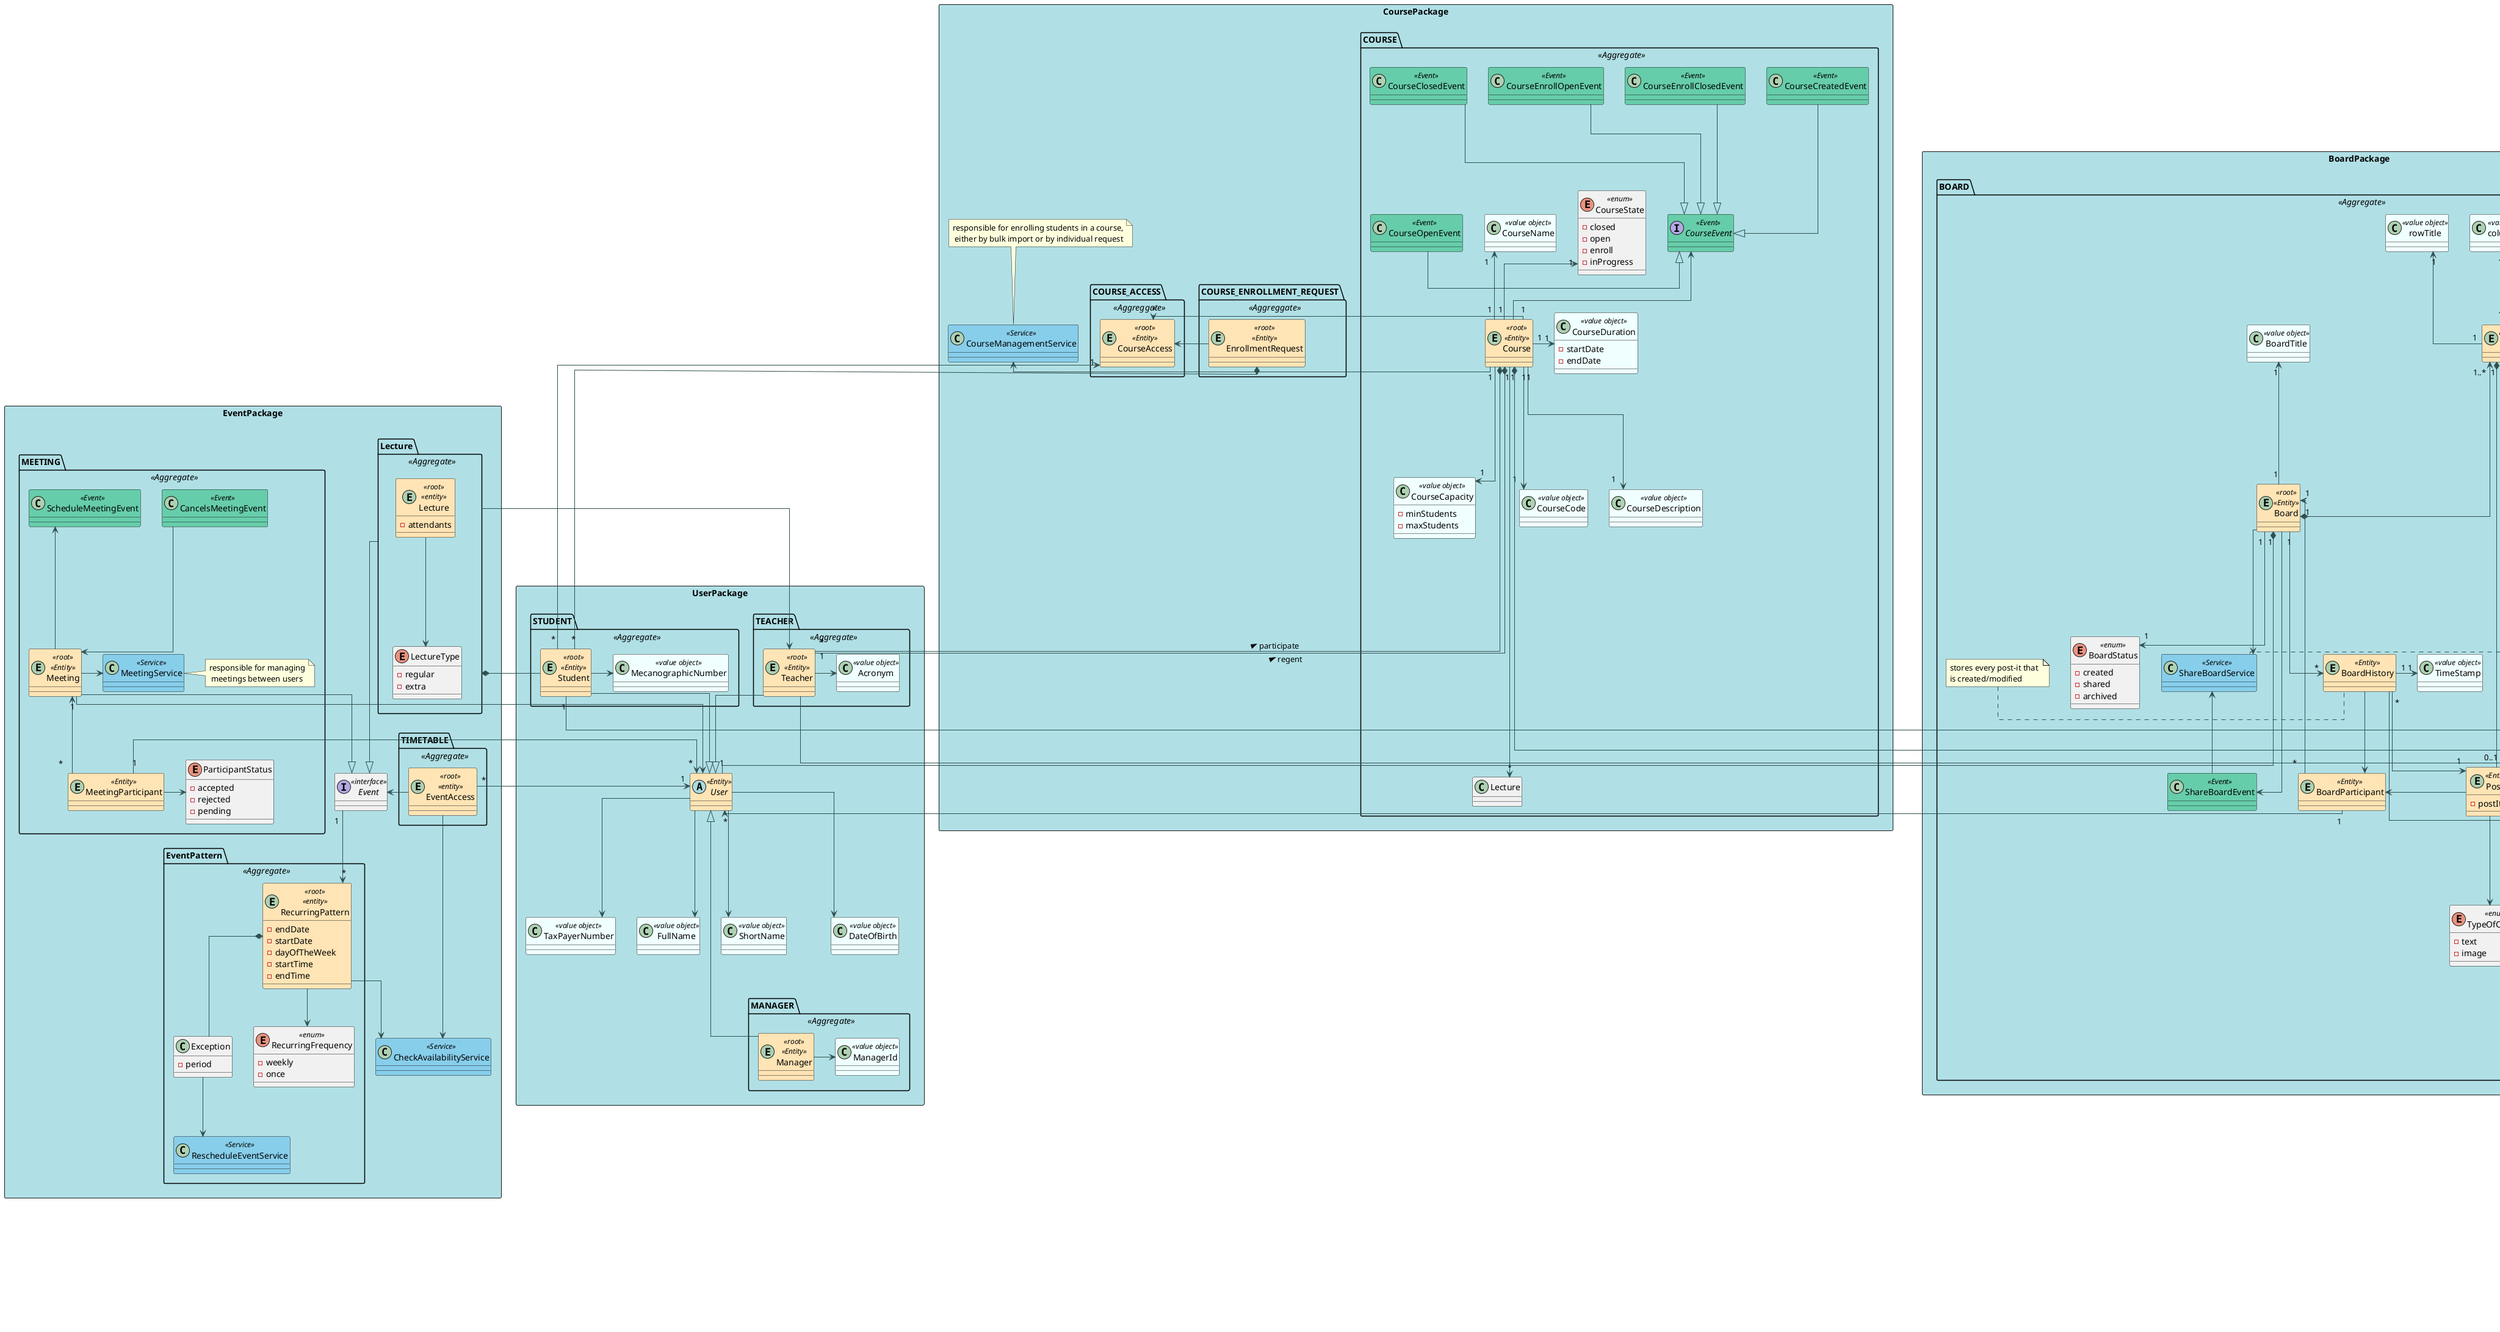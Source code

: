 @startuml

skinparam linetype ortho
skinparam Shadowing False

skinparam class {
    BackgroundColor<<Entity>> Moccasin
    BackgroundColor<<value object>> Azure
    BackgroundColor<<Event>> MediumAquaMarine
    BackgroundColor<<Service>> SkyBlue
    ArrowColor DarkSlateGrey
}

skinparam package {
    BackgroundColor PowderBlue
    packageLayout grid
    packageColumn 2
}


package UserPackage <<rectangle>>{
    abstract User <<Entity>>

    class DateOfBirth <<value object>>
    class TaxPayerNumber <<value object>>
    class FullName <<value object>>
    class ShortName <<value object>>

    User  -->  FullName
    User  -->  ShortName
    User  -->  DateOfBirth
    User  -->  TaxPayerNumber

    package TEACHER <<Aggregate>> {
        entity Teacher <<root>> <<Entity>>
        class Acronym <<value object>>

        Teacher  ->  Acronym
    }


    package MANAGER <<Aggregate>> {
        entity Manager <<root>> <<Entity>>
        class ManagerId <<value object>>

        Manager  ->  ManagerId
    }


    package STUDENT <<Aggregate>> {
        entity Student <<root>> <<Entity>>
        class MecanographicNumber <<value object>>

        Student  ->  MecanographicNumber
    }

    Manager  -up--|>  User
    Teacher  --|>  User
    Student  --|>  User
}

package CoursePackage <<Rectangle>> {
    package COURSE <<Aggregate>> {
        entity Course <<root>> <<Entity>>

        class CourseCode <<value object>>

        class CourseName <<value object>>

        class CourseDescription <<value object>>

        class CourseDuration <<value object>>{
            - startDate
            - endDate
        }

        enum CourseState <<enum>>{
            - closed
            - open
            - enroll
            - inProgress
        }

        class CourseCapacity <<value object>> {
            -minStudents
            -maxStudents
        }

        interface CourseEvent <<Event>>

        class CourseClosedEvent <<Event>>
        class CourseOpenEvent <<Event>>
        class CourseEnrollOpenEvent <<Event>>
        class CourseEnrollClosedEvent <<Event>>
        class CourseCreatedEvent <<Event>>

        Course "1" -down-> "1" CourseCode
        Course "1" -up-> "1" CourseName
        Course "1" -up-> "1" CourseState
        Course "1" -down-> "1" CourseDescription
        Course "1" -down-> "1" CourseCapacity
        Course -up-> CourseEvent
        Course "1" ----> "*" Lecture
        CourseEvent <|-up-- CourseClosedEvent
        CourseEvent <|-left-- CourseOpenEvent
        CourseEvent <|-up-- CourseEnrollOpenEvent
        CourseEvent <|-up-- CourseEnrollClosedEvent
        CourseEvent <|-up-- CourseCreatedEvent
        Course "1" -> "1" CourseDuration
    }

    package COURSE_ACCESS <<Aggreggate>>{
        entity CourseAccess <<root>> <<Entity>>
        Course "1" -> "*" CourseAccess
        Student "*" -> "1" CourseAccess
    }

    package COURSE_ENROLLMENT_REQUEST <<Aggreggate>>{
        entity EnrollmentRequest <<root>> <<Entity>>

        EnrollmentRequest  *-- "*" Student
        EnrollmentRequest -> CourseAccess
    }

    Teacher "*" -up--* Course : participate >
    Teacher "1" -up--* Course : regent >

    class CourseManagementService <<Service>>
    Course -> CourseManagementService
    note top: responsible for enrolling students in a course,\n either by bulk import or by individual request

}

package ExamPackage <<Rectangle>> {

    interface Exam <<interface>>{
        - examSections()
        - feedbackType()
        - gradingType()
    }

    package RegularExam <<Aggregate>> {
        entity RegularExam <<root>> <<Entity>>

        class ExamDate <<value object>> {
            -openDate
            -closeDate
        }

        class ClosingEvent <<Event>>

        class ExamTitle <<value object>>
        class HeaderDescription <<value object>>
        class ExamHeader <<value object>>





        enum FeedbackType <<value object>> {
            - none
            - onSubmission
            - afterClosing
        }

        enum GradeType <<value object>> {
            - none
            - onSubmission
            - afterClosing
        }

    }

    class ExamSection <<value object>>{
        - description
    }

    package FormativeExam <<Aggregate>> {
        entity FormativeExam <<root>> <<entity>>
        note right: feedback and grading are always on submission


    }

    package FormativeExamSpecification <<Aggregate>> {
        entity FormativeExamSpecification <<root>> <<entity>>


        class FormativeExamTitle <<value object>>
        class FormativeExamDescription <<value object>>
        class FormativeExamSection <<value object>>{
            - description
        }
    }


    package ExamQuestion <<Aggregate>> {
        entity Question <<root>> <<entity>> {
            -description
            -solution
        }

        class QuestionFeedback <<value object>>

        enum QuestionType <<enum>> {
            - matching
            - multipleChoices
            - shortAnswer
            - numerical
            - selectMissingWord
            - true/False
        }

        QuestionType "1..*" ---> "1" FormativeExamSection
    }

    package EXAM_RESULT <<Aggregate>> {
        entity ExamResult <<root>> <<Entity>>

        class ExamGrade <<value object>>
        class ExamFeedback <<value object>>
    }

    class SubmissionEvent <<Event>>
    class ExamGradingService <<Service>>

    FormativeExamSpecification "1" --down-> "0..1" FormativeExamDescription
    FormativeExamSpecification "1" --> "1" FormativeExamTitle
    FormativeExamSpecification "1" -up-> "*" FormativeExamSection
    FormativeExamSpecification "1" -up---> "0..*" FormativeExam

    ExamHeader "1" -right--> "0..1" HeaderDescription
    ExamHeader "1" -down-> "1" FeedbackType
    ExamHeader "1" -down-> "1" GradeType


    RegularExam "1" -up-> "1" ExamTitle
    RegularExam "1" -down--> "1" ExamHeader
    RegularExam "1" -up-> "1..*" ExamSection
    FormativeExam "1" --> "1..*" ExamSection

    ExamSection "1" -up--> "1..*" Question

    Question "1" -up> "1" QuestionType
    Question "1" -> "0..*" QuestionFeedback

    RegularExam "1" -> "1" ExamDate

    /' curso liga se a exame '/

    ClosingEvent <-up-- RegularExam
    SubmissionEvent -> ExamGradingService
    Exam --> SubmissionEvent

    ExamGradingService "1" ---up--> "1" ExamResult

    ExamResult "1" -up-> "1" ExamGrade
    ExamResult "1" -> "1" ExamFeedback

    Course "1" *-- "0..*" Exam

    ClosingEvent -> ExamGradingService
    note bottom: responsible for auto-correcting\nand grading the exam

    Student "1" -right-> "0..1" ExamResult
    Teacher -->  RegularExam

    RegularExam -|> Exam
    FormativeExam -|> Exam
}

package BoardPackage <<Rectangle>> {
    package BOARD <<Aggregate>> {

        entity Board <<root>> <<Entity>>
        class BoardTitle <<value object>>

        enum BoardStatus <<enum>>{
            - created
            - shared
            - archived
        }

        entity Cell <<Entity>>{
        }

        class rowTitle <<value object>>
        class columnTitle <<value object>>
        class header <<value object>>

        entity BoardHistory <<Entity>>
        note left : stores every post-it that \nis created/modified

        class TimeStamp <<value object>>

        entity PostIt <<Entity>> {
            - postItId
        }
        note right: Image or text

        enum TypeOfContent <<enum>>{
            - text
            - image
        }
        PostIt --> TypeOfContent

        entity  BoardParticipant <<Entity>>

        class ShareBoardEvent <<Event>>

        class CommitPostItEvent <<Event>>
        note bottom : event triggered when\npost-it is created or modified

        class ShareBoardService <<Service>>
        Board --> ShareBoardService
        note right :responsible for sharing boards

        class PostItService <<Service>>
        BoardHistory ---> PostItService
        note bottom : responsible for create or modify PostIt\n(save previous post in BoardHistory)


    }

    Board "1" --> "1" BoardStatus
    Board "1" --up> "1" BoardTitle
    Board "1" --> "*" BoardHistory
    Board "1" *-up-> "1..*" Cell
    Board "1" *-up- "1" User

    Cell "1" -up-> "1" header
    Cell "1" -up-> "1" rowTitle
    Cell "1" -up-> "1" columnTitle
    Cell "1"  *-- "0..1" PostIt

    ShareBoardEvent <- Board
    ShareBoardEvent -up-> ShareBoardService

    BoardParticipant "*" --up> "1" Board
    BoardParticipant "1" -> "*"  User
    PostIt -> BoardParticipant


    CommitPostItEvent <- PostIt
    CommitPostItEvent ---> PostItService

    BoardHistory "1" -> "1" TimeStamp
    BoardHistory "*"--> "1" PostIt

    BoardHistory --> BoardParticipant

}

package EventPackage <<Rectangle>> {

    interface Event <<interface>>

    package TIMETABLE <<Aggregate>> {

        entity EventAccess <<root>> <<entity>>{
        }

        EventAccess "*" -> "1" User

    }

    package EventPattern <<Aggregate>> {


        class Exception{
            -period
        }

        class RescheduleEventService <<Service>>
        Exception --> RescheduleEventService

        entity RecurringPattern <<root>> <<entity>>{
            -endDate
            -startDate
            -dayOfTheWeek
            -startTime
            -endTime
        }
        class RescheduleEventService <<Service>>

        enum RecurringFrequency <<enum>>{
            - weekly
            - once
        }

        RecurringPattern --> RecurringFrequency
    }

    class CheckAvailabilityService<<Service>>

    package Lecture <<Aggregate>>{
        Entity Lecture <<root>><<entity>>{
            -attendants

        }
        enum LectureType{
            -regular
            -extra
        }

        Lecture --> LectureType

    }


    package MEETING <<Aggregate>> {

        entity Meeting <<root>> <<Entity>>

        class ScheduleMeetingEvent <<Event>>

        class CancelsMeetingEvent <<Event>>

        class MeetingService <<Service>>
        note right: responsible for managing\n meetings between users

        entity MeetingParticipant <<Entity>>

        enum ParticipantStatus {
            - accepted
            - rejected
            - pending
        }

        Meeting -> MeetingService
        Meeting  -up->  ScheduleMeetingEvent
        Meeting <-up- CancelsMeetingEvent


        MeetingParticipant "1" -> "*" User
        MeetingParticipant  ->  ParticipantStatus
        MeetingParticipant "*" --up> "1" Meeting

    }


    EventAccess --> CheckAvailabilityService
    EventAccess ->  Event

    Lecture *-- Student

    RecurringPattern --> CheckAvailabilityService
    RecurringPattern *-- Exception

    Event "1" -down-> "*" RecurringPattern

    Lecture --> Teacher
    Lecture -down--|> Event

    Meeting -> User
    Meeting -down-|> Event


}


@enduml

